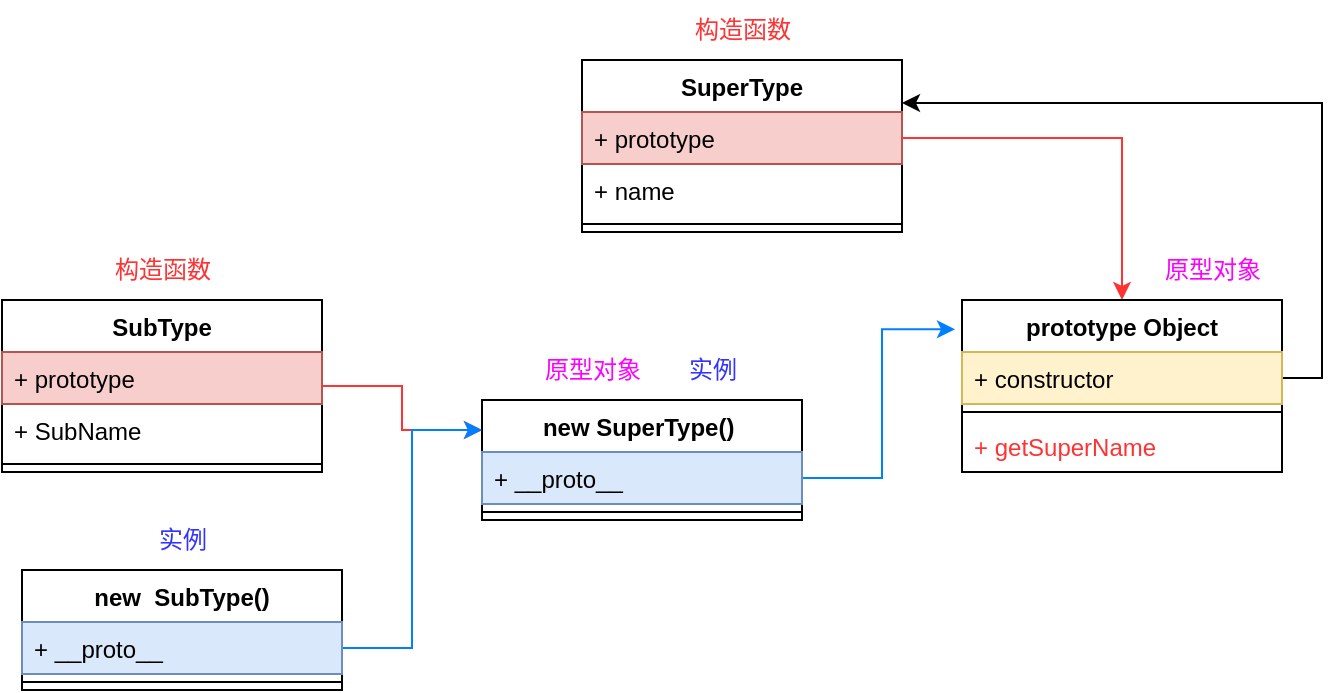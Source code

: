 <mxfile version="20.4.0" type="github">
  <diagram id="8mcuGWA0b_mbeGLJRndp" name="第 1 页">
    <mxGraphModel dx="1038" dy="491" grid="1" gridSize="10" guides="1" tooltips="1" connect="1" arrows="1" fold="1" page="1" pageScale="1" pageWidth="827" pageHeight="1169" math="0" shadow="0">
      <root>
        <mxCell id="0" />
        <mxCell id="1" parent="0" />
        <mxCell id="qFFGunoS89s3FHHCYgQ3-1" value="SuperType" style="swimlane;fontStyle=1;align=center;verticalAlign=top;childLayout=stackLayout;horizontal=1;startSize=26;horizontalStack=0;resizeParent=1;resizeParentMax=0;resizeLast=0;collapsible=1;marginBottom=0;" vertex="1" parent="1">
          <mxGeometry x="340" y="330" width="160" height="86" as="geometry" />
        </mxCell>
        <mxCell id="qFFGunoS89s3FHHCYgQ3-2" value="+ prototype" style="text;strokeColor=#b85450;fillColor=#f8cecc;align=left;verticalAlign=top;spacingLeft=4;spacingRight=4;overflow=hidden;rotatable=0;points=[[0,0.5],[1,0.5]];portConstraint=eastwest;" vertex="1" parent="qFFGunoS89s3FHHCYgQ3-1">
          <mxGeometry y="26" width="160" height="26" as="geometry" />
        </mxCell>
        <mxCell id="qFFGunoS89s3FHHCYgQ3-32" value="+ name" style="text;strokeColor=none;fillColor=none;align=left;verticalAlign=top;spacingLeft=4;spacingRight=4;overflow=hidden;rotatable=0;points=[[0,0.5],[1,0.5]];portConstraint=eastwest;" vertex="1" parent="qFFGunoS89s3FHHCYgQ3-1">
          <mxGeometry y="52" width="160" height="26" as="geometry" />
        </mxCell>
        <mxCell id="qFFGunoS89s3FHHCYgQ3-3" value="" style="line;strokeWidth=1;fillColor=none;align=left;verticalAlign=middle;spacingTop=-1;spacingLeft=3;spacingRight=3;rotatable=0;labelPosition=right;points=[];portConstraint=eastwest;strokeColor=inherit;" vertex="1" parent="qFFGunoS89s3FHHCYgQ3-1">
          <mxGeometry y="78" width="160" height="8" as="geometry" />
        </mxCell>
        <mxCell id="qFFGunoS89s3FHHCYgQ3-12" style="edgeStyle=orthogonalEdgeStyle;rounded=0;orthogonalLoop=1;jettySize=auto;html=1;exitX=1;exitY=0.5;exitDx=0;exitDy=0;entryX=-0.022;entryY=0.17;entryDx=0;entryDy=0;entryPerimeter=0;strokeColor=#007FFF;" edge="1" parent="1" source="qFFGunoS89s3FHHCYgQ3-39" target="qFFGunoS89s3FHHCYgQ3-27">
          <mxGeometry relative="1" as="geometry">
            <mxPoint x="440" y="549" as="sourcePoint" />
          </mxGeometry>
        </mxCell>
        <mxCell id="qFFGunoS89s3FHHCYgQ3-15" style="edgeStyle=orthogonalEdgeStyle;rounded=0;orthogonalLoop=1;jettySize=auto;html=1;entryX=0.5;entryY=0;entryDx=0;entryDy=0;strokeColor=#FF3333;" edge="1" parent="1" source="qFFGunoS89s3FHHCYgQ3-2" target="qFFGunoS89s3FHHCYgQ3-27">
          <mxGeometry relative="1" as="geometry">
            <mxPoint x="640" y="470" as="targetPoint" />
          </mxGeometry>
        </mxCell>
        <mxCell id="qFFGunoS89s3FHHCYgQ3-16" style="edgeStyle=orthogonalEdgeStyle;rounded=0;orthogonalLoop=1;jettySize=auto;html=1;exitX=1;exitY=0.5;exitDx=0;exitDy=0;entryX=1;entryY=0.25;entryDx=0;entryDy=0;" edge="1" parent="1" source="qFFGunoS89s3FHHCYgQ3-28" target="qFFGunoS89s3FHHCYgQ3-1">
          <mxGeometry relative="1" as="geometry">
            <mxPoint x="720" y="509" as="sourcePoint" />
          </mxGeometry>
        </mxCell>
        <mxCell id="qFFGunoS89s3FHHCYgQ3-27" value="prototype Object" style="swimlane;fontStyle=1;align=center;verticalAlign=top;childLayout=stackLayout;horizontal=1;startSize=26;horizontalStack=0;resizeParent=1;resizeParentMax=0;resizeLast=0;collapsible=1;marginBottom=0;" vertex="1" parent="1">
          <mxGeometry x="530" y="450" width="160" height="86" as="geometry" />
        </mxCell>
        <mxCell id="qFFGunoS89s3FHHCYgQ3-28" value="+ constructor" style="text;strokeColor=#d6b656;fillColor=#fff2cc;align=left;verticalAlign=top;spacingLeft=4;spacingRight=4;overflow=hidden;rotatable=0;points=[[0,0.5],[1,0.5]];portConstraint=eastwest;" vertex="1" parent="qFFGunoS89s3FHHCYgQ3-27">
          <mxGeometry y="26" width="160" height="26" as="geometry" />
        </mxCell>
        <mxCell id="qFFGunoS89s3FHHCYgQ3-29" value="" style="line;strokeWidth=1;fillColor=none;align=left;verticalAlign=middle;spacingTop=-1;spacingLeft=3;spacingRight=3;rotatable=0;labelPosition=right;points=[];portConstraint=eastwest;strokeColor=inherit;" vertex="1" parent="qFFGunoS89s3FHHCYgQ3-27">
          <mxGeometry y="52" width="160" height="8" as="geometry" />
        </mxCell>
        <mxCell id="qFFGunoS89s3FHHCYgQ3-30" value="+ getSuperName" style="text;strokeColor=none;fillColor=none;align=left;verticalAlign=top;spacingLeft=4;spacingRight=4;overflow=hidden;rotatable=0;points=[[0,0.5],[1,0.5]];portConstraint=eastwest;fontColor=#FF3333;" vertex="1" parent="qFFGunoS89s3FHHCYgQ3-27">
          <mxGeometry y="60" width="160" height="26" as="geometry" />
        </mxCell>
        <mxCell id="qFFGunoS89s3FHHCYgQ3-42" style="edgeStyle=orthogonalEdgeStyle;rounded=0;orthogonalLoop=1;jettySize=auto;html=1;exitX=1;exitY=0.5;exitDx=0;exitDy=0;entryX=0;entryY=0.25;entryDx=0;entryDy=0;strokeColor=#FF3333;" edge="1" parent="1" source="qFFGunoS89s3FHHCYgQ3-33" target="qFFGunoS89s3FHHCYgQ3-38">
          <mxGeometry relative="1" as="geometry" />
        </mxCell>
        <mxCell id="qFFGunoS89s3FHHCYgQ3-33" value="SubType" style="swimlane;fontStyle=1;align=center;verticalAlign=top;childLayout=stackLayout;horizontal=1;startSize=26;horizontalStack=0;resizeParent=1;resizeParentMax=0;resizeLast=0;collapsible=1;marginBottom=0;" vertex="1" parent="1">
          <mxGeometry x="50" y="450" width="160" height="86" as="geometry" />
        </mxCell>
        <mxCell id="qFFGunoS89s3FHHCYgQ3-34" value="+ prototype" style="text;strokeColor=#b85450;fillColor=#f8cecc;align=left;verticalAlign=top;spacingLeft=4;spacingRight=4;overflow=hidden;rotatable=0;points=[[0,0.5],[1,0.5]];portConstraint=eastwest;" vertex="1" parent="qFFGunoS89s3FHHCYgQ3-33">
          <mxGeometry y="26" width="160" height="26" as="geometry" />
        </mxCell>
        <mxCell id="qFFGunoS89s3FHHCYgQ3-37" value="+ SubName" style="text;align=left;verticalAlign=top;spacingLeft=4;spacingRight=4;overflow=hidden;rotatable=0;points=[[0,0.5],[1,0.5]];portConstraint=eastwest;" vertex="1" parent="qFFGunoS89s3FHHCYgQ3-33">
          <mxGeometry y="52" width="160" height="26" as="geometry" />
        </mxCell>
        <mxCell id="qFFGunoS89s3FHHCYgQ3-35" value="" style="line;strokeWidth=1;fillColor=none;align=left;verticalAlign=middle;spacingTop=-1;spacingLeft=3;spacingRight=3;rotatable=0;labelPosition=right;points=[];portConstraint=eastwest;strokeColor=inherit;" vertex="1" parent="qFFGunoS89s3FHHCYgQ3-33">
          <mxGeometry y="78" width="160" height="8" as="geometry" />
        </mxCell>
        <mxCell id="qFFGunoS89s3FHHCYgQ3-38" value="new SuperType() " style="swimlane;fontStyle=1;align=center;verticalAlign=top;childLayout=stackLayout;horizontal=1;startSize=26;horizontalStack=0;resizeParent=1;resizeParentMax=0;resizeLast=0;collapsible=1;marginBottom=0;" vertex="1" parent="1">
          <mxGeometry x="290" y="500" width="160" height="60" as="geometry" />
        </mxCell>
        <mxCell id="qFFGunoS89s3FHHCYgQ3-39" value="+ __proto__" style="text;strokeColor=#6c8ebf;fillColor=#dae8fc;align=left;verticalAlign=top;spacingLeft=4;spacingRight=4;overflow=hidden;rotatable=0;points=[[0,0.5],[1,0.5]];portConstraint=eastwest;" vertex="1" parent="qFFGunoS89s3FHHCYgQ3-38">
          <mxGeometry y="26" width="160" height="26" as="geometry" />
        </mxCell>
        <mxCell id="qFFGunoS89s3FHHCYgQ3-40" value="" style="line;strokeWidth=1;fillColor=none;align=left;verticalAlign=middle;spacingTop=-1;spacingLeft=3;spacingRight=3;rotatable=0;labelPosition=right;points=[];portConstraint=eastwest;strokeColor=inherit;" vertex="1" parent="qFFGunoS89s3FHHCYgQ3-38">
          <mxGeometry y="52" width="160" height="8" as="geometry" />
        </mxCell>
        <mxCell id="qFFGunoS89s3FHHCYgQ3-47" value="" style="edgeStyle=orthogonalEdgeStyle;rounded=0;orthogonalLoop=1;jettySize=auto;html=1;entryX=0;entryY=0.25;entryDx=0;entryDy=0;exitX=1;exitY=0.5;exitDx=0;exitDy=0;strokeColor=#007FFF;" edge="1" parent="1" source="qFFGunoS89s3FHHCYgQ3-44" target="qFFGunoS89s3FHHCYgQ3-38">
          <mxGeometry relative="1" as="geometry" />
        </mxCell>
        <mxCell id="qFFGunoS89s3FHHCYgQ3-43" value="new  SubType()" style="swimlane;fontStyle=1;align=center;verticalAlign=top;childLayout=stackLayout;horizontal=1;startSize=26;horizontalStack=0;resizeParent=1;resizeParentMax=0;resizeLast=0;collapsible=1;marginBottom=0;" vertex="1" parent="1">
          <mxGeometry x="60" y="585" width="160" height="60" as="geometry" />
        </mxCell>
        <mxCell id="qFFGunoS89s3FHHCYgQ3-44" value="+ __proto__" style="text;strokeColor=#6c8ebf;fillColor=#dae8fc;align=left;verticalAlign=top;spacingLeft=4;spacingRight=4;overflow=hidden;rotatable=0;points=[[0,0.5],[1,0.5]];portConstraint=eastwest;" vertex="1" parent="qFFGunoS89s3FHHCYgQ3-43">
          <mxGeometry y="26" width="160" height="26" as="geometry" />
        </mxCell>
        <mxCell id="qFFGunoS89s3FHHCYgQ3-45" value="" style="line;strokeWidth=1;fillColor=none;align=left;verticalAlign=middle;spacingTop=-1;spacingLeft=3;spacingRight=3;rotatable=0;labelPosition=right;points=[];portConstraint=eastwest;strokeColor=inherit;" vertex="1" parent="qFFGunoS89s3FHHCYgQ3-43">
          <mxGeometry y="52" width="160" height="8" as="geometry" />
        </mxCell>
        <mxCell id="qFFGunoS89s3FHHCYgQ3-48" value="构造函数" style="text;html=1;align=center;verticalAlign=middle;resizable=0;points=[];autosize=1;strokeColor=none;fillColor=none;fontColor=#FF3333;" vertex="1" parent="1">
          <mxGeometry x="385" y="300" width="70" height="30" as="geometry" />
        </mxCell>
        <mxCell id="qFFGunoS89s3FHHCYgQ3-49" value="构造函数" style="text;html=1;align=center;verticalAlign=middle;resizable=0;points=[];autosize=1;strokeColor=none;fillColor=none;fontColor=#FF3333;" vertex="1" parent="1">
          <mxGeometry x="95" y="420" width="70" height="30" as="geometry" />
        </mxCell>
        <mxCell id="qFFGunoS89s3FHHCYgQ3-50" value="&lt;font color=&quot;#3333ff&quot;&gt;实例&lt;/font&gt;" style="text;html=1;align=center;verticalAlign=middle;resizable=0;points=[];autosize=1;strokeColor=none;fillColor=none;fontColor=#FF3333;" vertex="1" parent="1">
          <mxGeometry x="115" y="555" width="50" height="30" as="geometry" />
        </mxCell>
        <mxCell id="qFFGunoS89s3FHHCYgQ3-51" value="&lt;font color=&quot;#3333ff&quot;&gt;实例&lt;/font&gt;" style="text;html=1;align=center;verticalAlign=middle;resizable=0;points=[];autosize=1;strokeColor=none;fillColor=none;fontColor=#FF3333;" vertex="1" parent="1">
          <mxGeometry x="380" y="470" width="50" height="30" as="geometry" />
        </mxCell>
        <mxCell id="qFFGunoS89s3FHHCYgQ3-53" value="&lt;font color=&quot;#ff00ff&quot;&gt;原型对象&lt;/font&gt;" style="text;html=1;align=center;verticalAlign=middle;resizable=0;points=[];autosize=1;strokeColor=none;fillColor=none;fontColor=#FF3333;" vertex="1" parent="1">
          <mxGeometry x="620" y="420" width="70" height="30" as="geometry" />
        </mxCell>
        <mxCell id="qFFGunoS89s3FHHCYgQ3-54" value="&lt;font color=&quot;#ff00ff&quot;&gt;原型对象&lt;/font&gt;" style="text;html=1;align=center;verticalAlign=middle;resizable=0;points=[];autosize=1;strokeColor=none;fillColor=none;fontColor=#FF3333;" vertex="1" parent="1">
          <mxGeometry x="310" y="470" width="70" height="30" as="geometry" />
        </mxCell>
      </root>
    </mxGraphModel>
  </diagram>
</mxfile>
